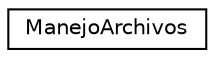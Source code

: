 digraph "Graphical Class Hierarchy"
{
  edge [fontname="Helvetica",fontsize="10",labelfontname="Helvetica",labelfontsize="10"];
  node [fontname="Helvetica",fontsize="10",shape=record];
  rankdir="LR";
  Node0 [label="ManejoArchivos",height=0.2,width=0.4,color="black", fillcolor="white", style="filled",URL="$classManejoArchivos.html"];
}

